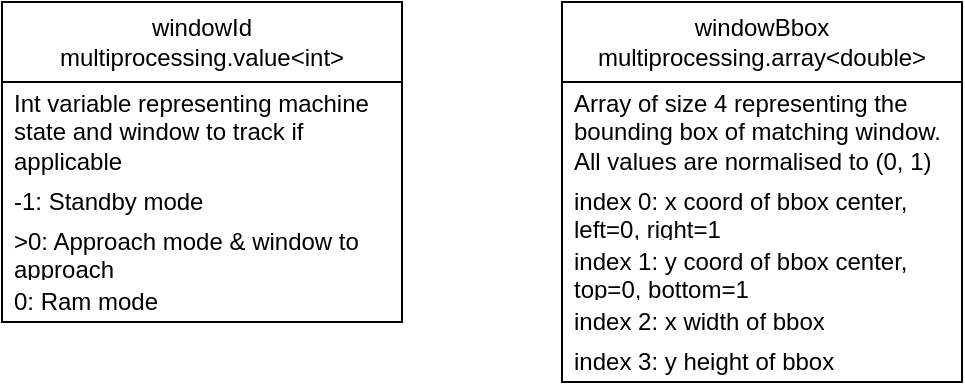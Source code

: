 <mxfile version="21.6.2" type="device">
  <diagram name="Page-1" id="lvtqUJb3mnBm95TyYebg">
    <mxGraphModel dx="1362" dy="752" grid="1" gridSize="10" guides="1" tooltips="1" connect="1" arrows="1" fold="1" page="1" pageScale="1" pageWidth="850" pageHeight="1100" math="0" shadow="0">
      <root>
        <mxCell id="0" />
        <mxCell id="1" parent="0" />
        <mxCell id="h27NuzUXr07TPEo-tqpc-1" value="&lt;div&gt;windowId&lt;/div&gt;&lt;div&gt;multiprocessing.value&amp;lt;int&amp;gt;&lt;/div&gt;" style="swimlane;fontStyle=0;childLayout=stackLayout;horizontal=1;startSize=40;fillColor=none;horizontalStack=0;resizeParent=1;resizeParentMax=0;resizeLast=0;collapsible=1;marginBottom=0;whiteSpace=wrap;html=1;verticalAlign=middle;" parent="1" vertex="1">
          <mxGeometry x="160" y="120" width="200" height="160" as="geometry" />
        </mxCell>
        <mxCell id="h27NuzUXr07TPEo-tqpc-3" value="Int variable representing machine state and window to track if applicable" style="text;strokeColor=none;fillColor=none;align=left;verticalAlign=middle;spacingLeft=4;spacingRight=4;overflow=hidden;rotatable=0;points=[[0,0.5],[1,0.5]];portConstraint=eastwest;whiteSpace=wrap;html=1;" parent="h27NuzUXr07TPEo-tqpc-1" vertex="1">
          <mxGeometry y="40" width="200" height="50" as="geometry" />
        </mxCell>
        <mxCell id="h27NuzUXr07TPEo-tqpc-4" value="&lt;div&gt;-1: Standby mode&lt;/div&gt;" style="text;strokeColor=none;fillColor=none;align=left;verticalAlign=middle;spacingLeft=4;spacingRight=4;overflow=hidden;rotatable=0;points=[[0,0.5],[1,0.5]];portConstraint=eastwest;whiteSpace=wrap;html=1;" parent="h27NuzUXr07TPEo-tqpc-1" vertex="1">
          <mxGeometry y="90" width="200" height="20" as="geometry" />
        </mxCell>
        <mxCell id="h27NuzUXr07TPEo-tqpc-13" value="&lt;div&gt;&amp;gt;0: Approach mode &amp;amp; window to approach&lt;br&gt;&lt;/div&gt;" style="text;strokeColor=none;fillColor=none;align=left;verticalAlign=middle;spacingLeft=4;spacingRight=4;overflow=hidden;rotatable=0;points=[[0,0.5],[1,0.5]];portConstraint=eastwest;whiteSpace=wrap;html=1;" parent="h27NuzUXr07TPEo-tqpc-1" vertex="1">
          <mxGeometry y="110" width="200" height="30" as="geometry" />
        </mxCell>
        <mxCell id="h27NuzUXr07TPEo-tqpc-14" value="&lt;div&gt;0: Ram mode&lt;/div&gt;" style="text;strokeColor=none;fillColor=none;align=left;verticalAlign=middle;spacingLeft=4;spacingRight=4;overflow=hidden;rotatable=0;points=[[0,0.5],[1,0.5]];portConstraint=eastwest;whiteSpace=wrap;html=1;" parent="h27NuzUXr07TPEo-tqpc-1" vertex="1">
          <mxGeometry y="140" width="200" height="20" as="geometry" />
        </mxCell>
        <mxCell id="h27NuzUXr07TPEo-tqpc-9" value="&lt;div&gt;windowBbox&lt;/div&gt;&lt;div&gt;multiprocessing.array&amp;lt;double&amp;gt;&lt;/div&gt;" style="swimlane;fontStyle=0;childLayout=stackLayout;horizontal=1;startSize=40;fillColor=none;horizontalStack=0;resizeParent=1;resizeParentMax=0;resizeLast=0;collapsible=1;marginBottom=0;whiteSpace=wrap;html=1;verticalAlign=middle;" parent="1" vertex="1">
          <mxGeometry x="440" y="120" width="200" height="190" as="geometry" />
        </mxCell>
        <mxCell id="h27NuzUXr07TPEo-tqpc-10" value="Array of size 4 representing the bounding box of matching window. All values are normalised to (0, 1)" style="text;strokeColor=none;fillColor=none;align=left;verticalAlign=middle;spacingLeft=4;spacingRight=4;overflow=hidden;rotatable=0;points=[[0,0.5],[1,0.5]];portConstraint=eastwest;whiteSpace=wrap;html=1;" parent="h27NuzUXr07TPEo-tqpc-9" vertex="1">
          <mxGeometry y="40" width="200" height="50" as="geometry" />
        </mxCell>
        <mxCell id="h27NuzUXr07TPEo-tqpc-11" value="&lt;div&gt;index 0: x coord of bbox center, left=0, right=1&lt;/div&gt;" style="text;strokeColor=none;fillColor=none;align=left;verticalAlign=middle;spacingLeft=4;spacingRight=4;overflow=hidden;rotatable=0;points=[[0,0.5],[1,0.5]];portConstraint=eastwest;whiteSpace=wrap;html=1;" parent="h27NuzUXr07TPEo-tqpc-9" vertex="1">
          <mxGeometry y="90" width="200" height="30" as="geometry" />
        </mxCell>
        <mxCell id="h27NuzUXr07TPEo-tqpc-12" value="index 1: y coord of bbox center, top=0, bottom=1" style="text;strokeColor=none;fillColor=none;align=left;verticalAlign=middle;spacingLeft=4;spacingRight=4;overflow=hidden;rotatable=0;points=[[0,0.5],[1,0.5]];portConstraint=eastwest;whiteSpace=wrap;html=1;" parent="h27NuzUXr07TPEo-tqpc-9" vertex="1">
          <mxGeometry y="120" width="200" height="30" as="geometry" />
        </mxCell>
        <mxCell id="h27NuzUXr07TPEo-tqpc-15" value="index 2: x width of bbox" style="text;strokeColor=none;fillColor=none;align=left;verticalAlign=middle;spacingLeft=4;spacingRight=4;overflow=hidden;rotatable=0;points=[[0,0.5],[1,0.5]];portConstraint=eastwest;whiteSpace=wrap;html=1;" parent="h27NuzUXr07TPEo-tqpc-9" vertex="1">
          <mxGeometry y="150" width="200" height="20" as="geometry" />
        </mxCell>
        <mxCell id="h27NuzUXr07TPEo-tqpc-16" value="index 3: y height of bbox" style="text;strokeColor=none;fillColor=none;align=left;verticalAlign=middle;spacingLeft=4;spacingRight=4;overflow=hidden;rotatable=0;points=[[0,0.5],[1,0.5]];portConstraint=eastwest;whiteSpace=wrap;html=1;" parent="h27NuzUXr07TPEo-tqpc-9" vertex="1">
          <mxGeometry y="170" width="200" height="20" as="geometry" />
        </mxCell>
      </root>
    </mxGraphModel>
  </diagram>
</mxfile>
